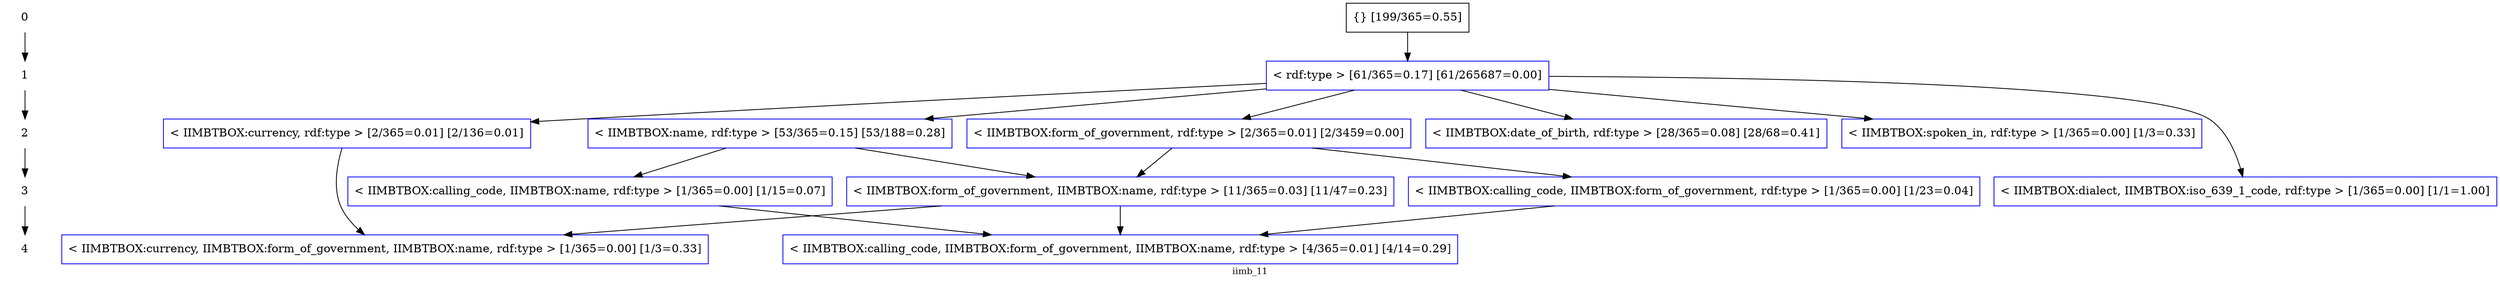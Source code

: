 digraph iimb_11 {
  {
    rank=same;
    node_r0 [label="0", shape="plaintext"];
    node_n97d170e1550eee4afc0af065b78cda302a97674c [color="black", label="{} [199/365=0.55]", shape="rectangle", style="solid"];
  }
  {
    rank=same;
    node_r1 [label="1", shape="plaintext"];
    node_n3c197cb1f6842dc41aa48dc8b9032284bcf39a27 [color="blue", label="< rdf:type > [61/365=0.17] [61/265687=0.00]", shape="rectangle", style="solid"];
  }
  {
    rank=same;
    node_r2 [label="2", shape="plaintext"];
    node_n76925b9967b455dafe672dbc3e6378f92b41ff12 [color="blue", label="< IIMBTBOX:currency, rdf:type > [2/365=0.01] [2/136=0.01]", shape="rectangle", style="solid"];
    node_ncced4fd2310948c307f4c5ae44e6ac2b6e259bad [color="blue", label="< IIMBTBOX:date_of_birth, rdf:type > [28/365=0.08] [28/68=0.41]", shape="rectangle", style="solid"];
    node_n15f21d2766a7b3efdc77592d15d0c984b26f857a [color="blue", label="< IIMBTBOX:form_of_government, rdf:type > [2/365=0.01] [2/3459=0.00]", shape="rectangle", style="solid"];
    node_n80bb4dd36e016f9285a39311cf8a75356e62accd [color="blue", label="< IIMBTBOX:name, rdf:type > [53/365=0.15] [53/188=0.28]", shape="rectangle", style="solid"];
    node_nd31f85a96ae626525719c53d5d2ba6caca661d18 [color="blue", label="< IIMBTBOX:spoken_in, rdf:type > [1/365=0.00] [1/3=0.33]", shape="rectangle", style="solid"];
  }
  {
    rank=same;
    node_r3 [label="3", shape="plaintext"];
    node_na903977e06dfc4f15e87cd50fe206427a11b478e [color="blue", label="< IIMBTBOX:calling_code, IIMBTBOX:form_of_government, rdf:type > [1/365=0.00] [1/23=0.04]", shape="rectangle", style="solid"];
    node_n890666da2148ab18d44e8d5bf4b6681cf07c56c0 [color="blue", label="< IIMBTBOX:calling_code, IIMBTBOX:name, rdf:type > [1/365=0.00] [1/15=0.07]", shape="rectangle", style="solid"];
    node_n971bdeb76c3c97005f627ab0108718a7e2dd92b8 [color="blue", label="< IIMBTBOX:dialect, IIMBTBOX:iso_639_1_code, rdf:type > [1/365=0.00] [1/1=1.00]", shape="rectangle", style="solid"];
    node_nbb55f02aee32bdf6f24e750b78acc7b8f71f48d7 [color="blue", label="< IIMBTBOX:form_of_government, IIMBTBOX:name, rdf:type > [11/365=0.03] [11/47=0.23]", shape="rectangle", style="solid"];
  }
  {
    rank=same;
    node_r4 [label="4", shape="plaintext"];
    node_naa3540999c79edf1b3eb7280655b0cfd5b61e8db [color="blue", label="< IIMBTBOX:calling_code, IIMBTBOX:form_of_government, IIMBTBOX:name, rdf:type > [4/365=0.01] [4/14=0.29]", shape="rectangle", style="solid"];
    node_n28f8faafcd7cb766a92477453758733bea20a2a7 [color="blue", label="< IIMBTBOX:currency, IIMBTBOX:form_of_government, IIMBTBOX:name, rdf:type > [1/365=0.00] [1/3=0.33]", shape="rectangle", style="solid"];
  }


  node_r0 -> node_r1 ;
  node_r1 -> node_r2 ;
  node_r2 -> node_r3 ;
  node_r3 -> node_r4 ;

  node_na903977e06dfc4f15e87cd50fe206427a11b478e -> node_naa3540999c79edf1b3eb7280655b0cfd5b61e8db [color="black", style="solid"];
  node_n890666da2148ab18d44e8d5bf4b6681cf07c56c0 -> node_naa3540999c79edf1b3eb7280655b0cfd5b61e8db [color="black", style="solid"];
  node_nbb55f02aee32bdf6f24e750b78acc7b8f71f48d7 -> node_naa3540999c79edf1b3eb7280655b0cfd5b61e8db [color="black", style="solid"];
  node_n15f21d2766a7b3efdc77592d15d0c984b26f857a -> node_na903977e06dfc4f15e87cd50fe206427a11b478e [color="black", style="solid"];
  node_n80bb4dd36e016f9285a39311cf8a75356e62accd -> node_n890666da2148ab18d44e8d5bf4b6681cf07c56c0 [color="black", style="solid"];
  node_n76925b9967b455dafe672dbc3e6378f92b41ff12 -> node_n28f8faafcd7cb766a92477453758733bea20a2a7 [color="black", style="solid"];
  node_nbb55f02aee32bdf6f24e750b78acc7b8f71f48d7 -> node_n28f8faafcd7cb766a92477453758733bea20a2a7 [color="black", style="solid"];
  node_n3c197cb1f6842dc41aa48dc8b9032284bcf39a27 -> node_n76925b9967b455dafe672dbc3e6378f92b41ff12 [color="black", style="solid"];
  node_n3c197cb1f6842dc41aa48dc8b9032284bcf39a27 -> node_ncced4fd2310948c307f4c5ae44e6ac2b6e259bad [color="black", style="solid"];
  node_n3c197cb1f6842dc41aa48dc8b9032284bcf39a27 -> node_n971bdeb76c3c97005f627ab0108718a7e2dd92b8 [color="black", style="solid"];
  node_n15f21d2766a7b3efdc77592d15d0c984b26f857a -> node_nbb55f02aee32bdf6f24e750b78acc7b8f71f48d7 [color="black", style="solid"];
  node_n80bb4dd36e016f9285a39311cf8a75356e62accd -> node_nbb55f02aee32bdf6f24e750b78acc7b8f71f48d7 [color="black", style="solid"];
  node_n3c197cb1f6842dc41aa48dc8b9032284bcf39a27 -> node_n15f21d2766a7b3efdc77592d15d0c984b26f857a [color="black", style="solid"];
  node_n3c197cb1f6842dc41aa48dc8b9032284bcf39a27 -> node_n80bb4dd36e016f9285a39311cf8a75356e62accd [color="black", style="solid"];
  node_n3c197cb1f6842dc41aa48dc8b9032284bcf39a27 -> node_nd31f85a96ae626525719c53d5d2ba6caca661d18 [color="black", style="solid"];
  node_n97d170e1550eee4afc0af065b78cda302a97674c -> node_n3c197cb1f6842dc41aa48dc8b9032284bcf39a27 [color="black", style="solid"];

  charset="UTF-8"
  fontsize="11.0"
  label="iimb_11"
  overlap="false"
}
